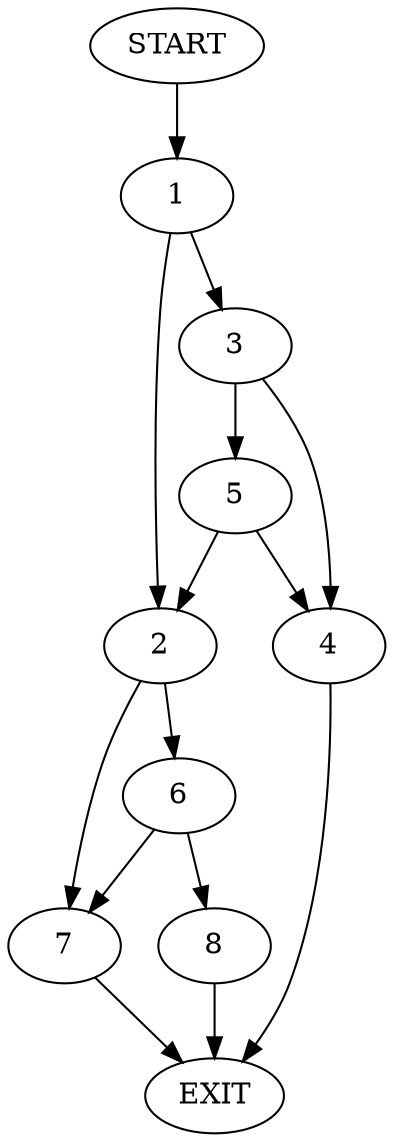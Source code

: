 digraph {
0 [label="START"]
9 [label="EXIT"]
0 -> 1
1 -> 2
1 -> 3
3 -> 4
3 -> 5
2 -> 6
2 -> 7
4 -> 9
5 -> 4
5 -> 2
6 -> 8
6 -> 7
7 -> 9
8 -> 9
}
